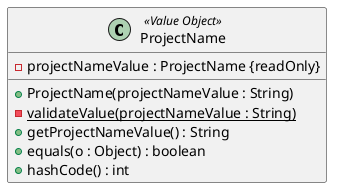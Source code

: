@startuml
'Attribute syntax: <visibility> <name> : <type> <multiplicity> = <default>
'Method syntax: <visibility> <name (parameter-list)> : <return-type> - For simplicity the type of the parameter-list is not specified

class ProjectName<<Value Object>> {
    - projectNameValue : ProjectName {readOnly}

    + ProjectName(projectNameValue : String)
    - validateValue(projectNameValue : String) {static}
    + getProjectNameValue() : String
    + equals(o : Object) : boolean
    + hashCode() : int
}

@enduml